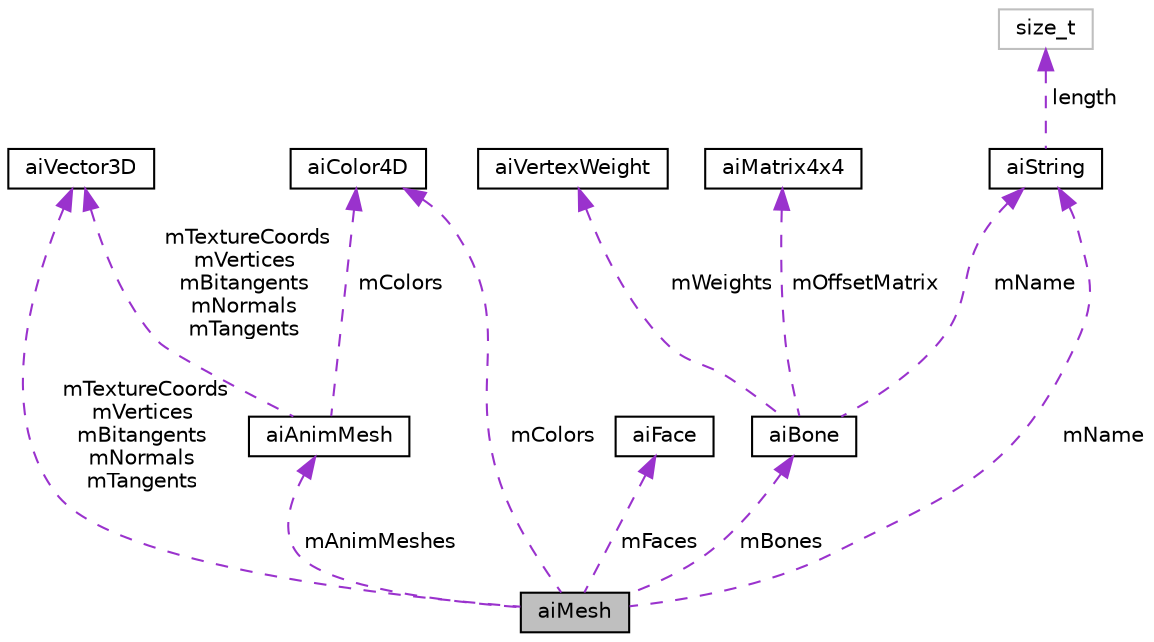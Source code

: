 digraph "aiMesh"
{
  edge [fontname="Helvetica",fontsize="10",labelfontname="Helvetica",labelfontsize="10"];
  node [fontname="Helvetica",fontsize="10",shape=record];
  Node1 [label="aiMesh",height=0.2,width=0.4,color="black", fillcolor="grey75", style="filled" fontcolor="black"];
  Node2 -> Node1 [dir="back",color="darkorchid3",fontsize="10",style="dashed",label=" mAnimMeshes" ,fontname="Helvetica"];
  Node2 [label="aiAnimMesh",height=0.2,width=0.4,color="black", fillcolor="white", style="filled",URL="$structai_anim_mesh.html",tooltip="NOT CURRENTLY IN USE. An AnimMesh is an attachment to an aiMesh stores per-vertex animations for a pa..."];
  Node3 -> Node2 [dir="back",color="darkorchid3",fontsize="10",style="dashed",label=" mTextureCoords\nmVertices\nmBitangents\nmNormals\nmTangents" ,fontname="Helvetica"];
  Node3 [label="aiVector3D",height=0.2,width=0.4,color="black", fillcolor="white", style="filled",URL="$structai_vector3_d.html"];
  Node4 -> Node2 [dir="back",color="darkorchid3",fontsize="10",style="dashed",label=" mColors" ,fontname="Helvetica"];
  Node4 [label="aiColor4D",height=0.2,width=0.4,color="black", fillcolor="white", style="filled",URL="$structai_color4_d.html"];
  Node3 -> Node1 [dir="back",color="darkorchid3",fontsize="10",style="dashed",label=" mTextureCoords\nmVertices\nmBitangents\nmNormals\nmTangents" ,fontname="Helvetica"];
  Node5 -> Node1 [dir="back",color="darkorchid3",fontsize="10",style="dashed",label=" mFaces" ,fontname="Helvetica"];
  Node5 [label="aiFace",height=0.2,width=0.4,color="black", fillcolor="white", style="filled",URL="$structai_face.html",tooltip="A single face in a mesh, referring to multiple vertices. "];
  Node6 -> Node1 [dir="back",color="darkorchid3",fontsize="10",style="dashed",label=" mName" ,fontname="Helvetica"];
  Node6 [label="aiString",height=0.2,width=0.4,color="black", fillcolor="white", style="filled",URL="$structai_string.html"];
  Node7 -> Node6 [dir="back",color="darkorchid3",fontsize="10",style="dashed",label=" length" ,fontname="Helvetica"];
  Node7 [label="size_t",height=0.2,width=0.4,color="grey75", fillcolor="white", style="filled"];
  Node4 -> Node1 [dir="back",color="darkorchid3",fontsize="10",style="dashed",label=" mColors" ,fontname="Helvetica"];
  Node8 -> Node1 [dir="back",color="darkorchid3",fontsize="10",style="dashed",label=" mBones" ,fontname="Helvetica"];
  Node8 [label="aiBone",height=0.2,width=0.4,color="black", fillcolor="white", style="filled",URL="$structai_bone.html",tooltip="A single bone of a mesh. "];
  Node9 -> Node8 [dir="back",color="darkorchid3",fontsize="10",style="dashed",label=" mWeights" ,fontname="Helvetica"];
  Node9 [label="aiVertexWeight",height=0.2,width=0.4,color="black", fillcolor="white", style="filled",URL="$structai_vertex_weight.html",tooltip="A single influence of a bone on a vertex. "];
  Node6 -> Node8 [dir="back",color="darkorchid3",fontsize="10",style="dashed",label=" mName" ,fontname="Helvetica"];
  Node10 -> Node8 [dir="back",color="darkorchid3",fontsize="10",style="dashed",label=" mOffsetMatrix" ,fontname="Helvetica"];
  Node10 [label="aiMatrix4x4",height=0.2,width=0.4,color="black", fillcolor="white", style="filled",URL="$structai_matrix4x4.html"];
}
